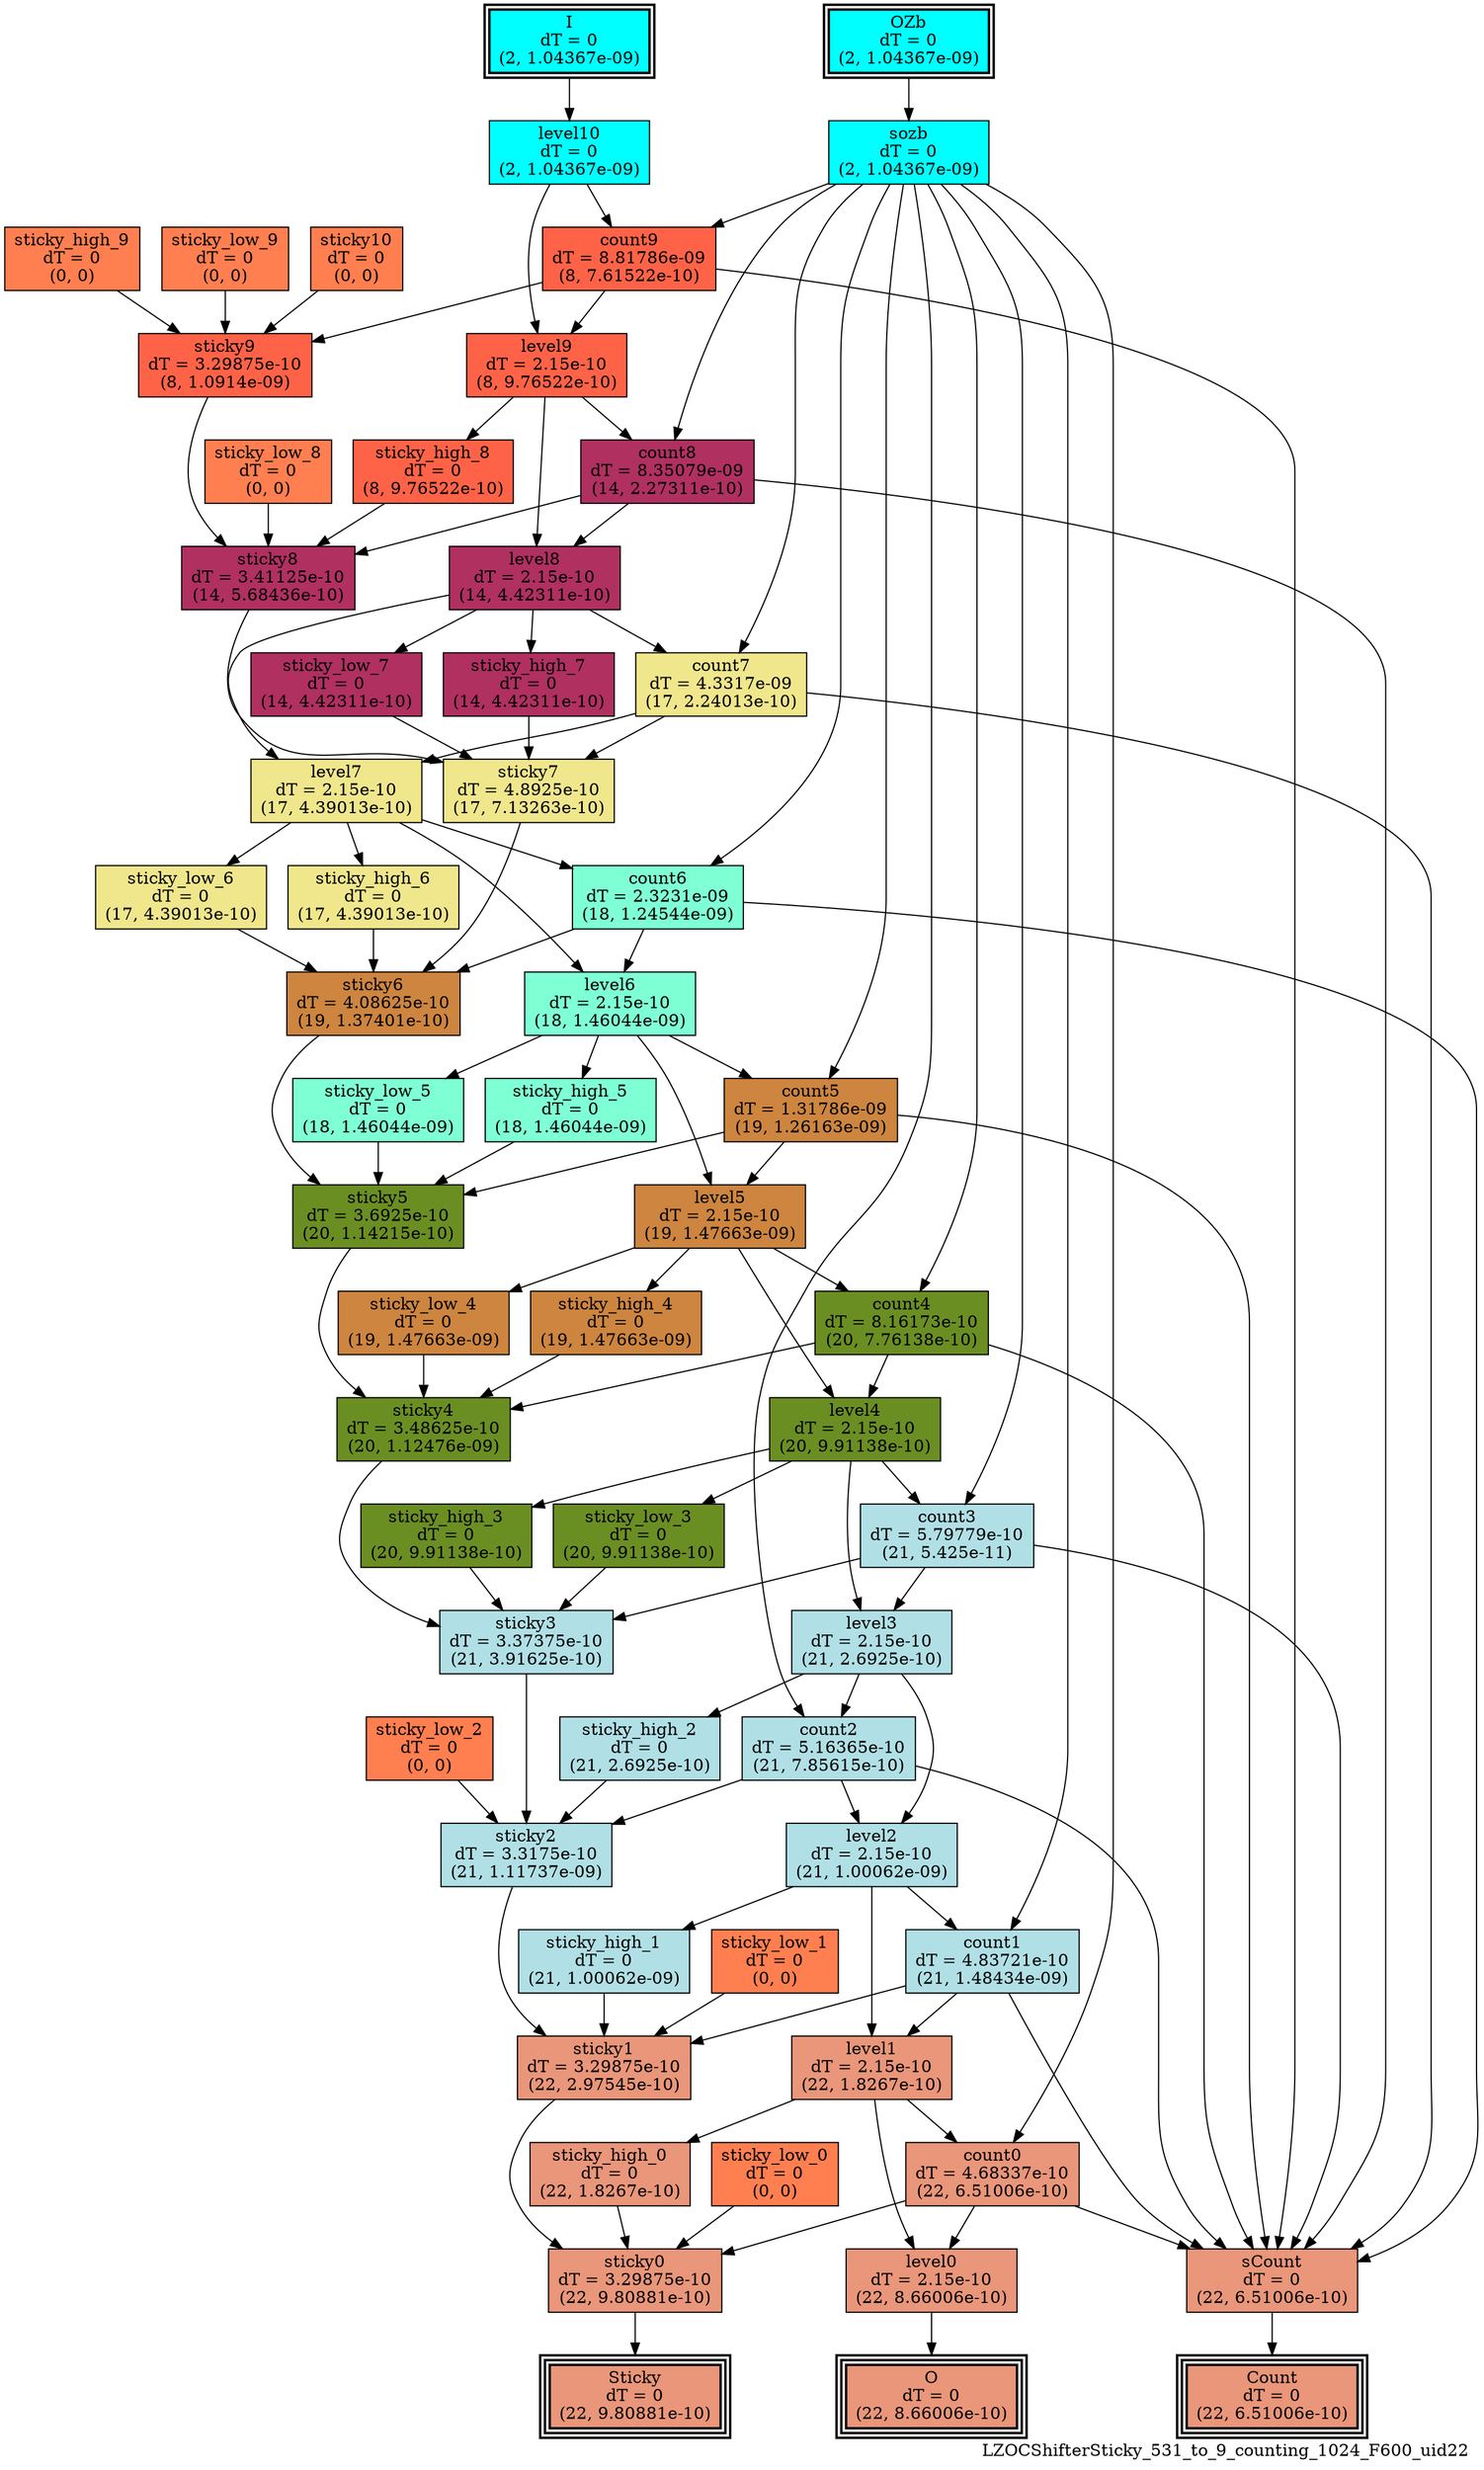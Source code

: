 digraph LZOCShifterSticky_531_to_9_counting_1024_F600_uid22
{
	//graph drawing options
	label=LZOCShifterSticky_531_to_9_counting_1024_F600_uid22;
	labelloc=bottom;
	labeljust=right;
	ratio=auto;
	nodesep=0.25;
	ranksep=0.5;

	//input/output signals of operator LZOCShifterSticky_531_to_9_counting_1024_F600_uid22
	I__LZOCShifterSticky_531_to_9_counting_1024_F600_uid22 [ label="I\ndT = 0\n(2, 1.04367e-09)", shape=box, color=black, style="bold, filled", fillcolor=cyan, peripheries=2 ];
	OZb__LZOCShifterSticky_531_to_9_counting_1024_F600_uid22 [ label="OZb\ndT = 0\n(2, 1.04367e-09)", shape=box, color=black, style="bold, filled", fillcolor=cyan, peripheries=2 ];
	Count__LZOCShifterSticky_531_to_9_counting_1024_F600_uid22 [ label="Count\ndT = 0\n(22, 6.51006e-10)", shape=box, color=black, style="bold, filled", fillcolor=darksalmon, peripheries=3 ];
	O__LZOCShifterSticky_531_to_9_counting_1024_F600_uid22 [ label="O\ndT = 0\n(22, 8.66006e-10)", shape=box, color=black, style="bold, filled", fillcolor=darksalmon, peripheries=3 ];
	Sticky__LZOCShifterSticky_531_to_9_counting_1024_F600_uid22 [ label="Sticky\ndT = 0\n(22, 9.80881e-10)", shape=box, color=black, style="bold, filled", fillcolor=darksalmon, peripheries=3 ];
	{rank=same I__LZOCShifterSticky_531_to_9_counting_1024_F600_uid22, OZb__LZOCShifterSticky_531_to_9_counting_1024_F600_uid22};
	{rank=same Count__LZOCShifterSticky_531_to_9_counting_1024_F600_uid22, O__LZOCShifterSticky_531_to_9_counting_1024_F600_uid22, Sticky__LZOCShifterSticky_531_to_9_counting_1024_F600_uid22};
	//internal signals of operator LZOCShifterSticky_531_to_9_counting_1024_F600_uid22
	level10__LZOCShifterSticky_531_to_9_counting_1024_F600_uid22 [ label="level10\ndT = 0\n(2, 1.04367e-09)", shape=box, color=black, style=filled, fillcolor=cyan, peripheries=1 ];
	sozb__LZOCShifterSticky_531_to_9_counting_1024_F600_uid22 [ label="sozb\ndT = 0\n(2, 1.04367e-09)", shape=box, color=black, style=filled, fillcolor=cyan, peripheries=1 ];
	sticky10__LZOCShifterSticky_531_to_9_counting_1024_F600_uid22 [ label="sticky10\ndT = 0\n(0, 0)", shape=box, color=black, style=filled, fillcolor=coral, peripheries=1 ];
	count9__LZOCShifterSticky_531_to_9_counting_1024_F600_uid22 [ label="count9\ndT = 8.81786e-09\n(8, 7.61522e-10)", shape=box, color=black, style=filled, fillcolor=tomato, peripheries=1 ];
	level9__LZOCShifterSticky_531_to_9_counting_1024_F600_uid22 [ label="level9\ndT = 2.15e-10\n(8, 9.76522e-10)", shape=box, color=black, style=filled, fillcolor=tomato, peripheries=1 ];
	sticky_high_9__LZOCShifterSticky_531_to_9_counting_1024_F600_uid22 [ label="sticky_high_9\ndT = 0\n(0, 0)", shape=box, color=black, style=filled, fillcolor=coral, peripheries=1 ];
	sticky_low_9__LZOCShifterSticky_531_to_9_counting_1024_F600_uid22 [ label="sticky_low_9\ndT = 0\n(0, 0)", shape=box, color=black, style=filled, fillcolor=coral, peripheries=1 ];
	sticky9__LZOCShifterSticky_531_to_9_counting_1024_F600_uid22 [ label="sticky9\ndT = 3.29875e-10\n(8, 1.0914e-09)", shape=box, color=black, style=filled, fillcolor=tomato, peripheries=1 ];
	count8__LZOCShifterSticky_531_to_9_counting_1024_F600_uid22 [ label="count8\ndT = 8.35079e-09\n(14, 2.27311e-10)", shape=box, color=black, style=filled, fillcolor=maroon, peripheries=1 ];
	level8__LZOCShifterSticky_531_to_9_counting_1024_F600_uid22 [ label="level8\ndT = 2.15e-10\n(14, 4.42311e-10)", shape=box, color=black, style=filled, fillcolor=maroon, peripheries=1 ];
	sticky_high_8__LZOCShifterSticky_531_to_9_counting_1024_F600_uid22 [ label="sticky_high_8\ndT = 0\n(8, 9.76522e-10)", shape=box, color=black, style=filled, fillcolor=tomato, peripheries=1 ];
	sticky_low_8__LZOCShifterSticky_531_to_9_counting_1024_F600_uid22 [ label="sticky_low_8\ndT = 0\n(0, 0)", shape=box, color=black, style=filled, fillcolor=coral, peripheries=1 ];
	sticky8__LZOCShifterSticky_531_to_9_counting_1024_F600_uid22 [ label="sticky8\ndT = 3.41125e-10\n(14, 5.68436e-10)", shape=box, color=black, style=filled, fillcolor=maroon, peripheries=1 ];
	count7__LZOCShifterSticky_531_to_9_counting_1024_F600_uid22 [ label="count7\ndT = 4.3317e-09\n(17, 2.24013e-10)", shape=box, color=black, style=filled, fillcolor=khaki, peripheries=1 ];
	level7__LZOCShifterSticky_531_to_9_counting_1024_F600_uid22 [ label="level7\ndT = 2.15e-10\n(17, 4.39013e-10)", shape=box, color=black, style=filled, fillcolor=khaki, peripheries=1 ];
	sticky_high_7__LZOCShifterSticky_531_to_9_counting_1024_F600_uid22 [ label="sticky_high_7\ndT = 0\n(14, 4.42311e-10)", shape=box, color=black, style=filled, fillcolor=maroon, peripheries=1 ];
	sticky_low_7__LZOCShifterSticky_531_to_9_counting_1024_F600_uid22 [ label="sticky_low_7\ndT = 0\n(14, 4.42311e-10)", shape=box, color=black, style=filled, fillcolor=maroon, peripheries=1 ];
	sticky7__LZOCShifterSticky_531_to_9_counting_1024_F600_uid22 [ label="sticky7\ndT = 4.8925e-10\n(17, 7.13263e-10)", shape=box, color=black, style=filled, fillcolor=khaki, peripheries=1 ];
	count6__LZOCShifterSticky_531_to_9_counting_1024_F600_uid22 [ label="count6\ndT = 2.3231e-09\n(18, 1.24544e-09)", shape=box, color=black, style=filled, fillcolor=aquamarine, peripheries=1 ];
	level6__LZOCShifterSticky_531_to_9_counting_1024_F600_uid22 [ label="level6\ndT = 2.15e-10\n(18, 1.46044e-09)", shape=box, color=black, style=filled, fillcolor=aquamarine, peripheries=1 ];
	sticky_high_6__LZOCShifterSticky_531_to_9_counting_1024_F600_uid22 [ label="sticky_high_6\ndT = 0\n(17, 4.39013e-10)", shape=box, color=black, style=filled, fillcolor=khaki, peripheries=1 ];
	sticky_low_6__LZOCShifterSticky_531_to_9_counting_1024_F600_uid22 [ label="sticky_low_6\ndT = 0\n(17, 4.39013e-10)", shape=box, color=black, style=filled, fillcolor=khaki, peripheries=1 ];
	sticky6__LZOCShifterSticky_531_to_9_counting_1024_F600_uid22 [ label="sticky6\ndT = 4.08625e-10\n(19, 1.37401e-10)", shape=box, color=black, style=filled, fillcolor=peru, peripheries=1 ];
	count5__LZOCShifterSticky_531_to_9_counting_1024_F600_uid22 [ label="count5\ndT = 1.31786e-09\n(19, 1.26163e-09)", shape=box, color=black, style=filled, fillcolor=peru, peripheries=1 ];
	level5__LZOCShifterSticky_531_to_9_counting_1024_F600_uid22 [ label="level5\ndT = 2.15e-10\n(19, 1.47663e-09)", shape=box, color=black, style=filled, fillcolor=peru, peripheries=1 ];
	sticky_high_5__LZOCShifterSticky_531_to_9_counting_1024_F600_uid22 [ label="sticky_high_5\ndT = 0\n(18, 1.46044e-09)", shape=box, color=black, style=filled, fillcolor=aquamarine, peripheries=1 ];
	sticky_low_5__LZOCShifterSticky_531_to_9_counting_1024_F600_uid22 [ label="sticky_low_5\ndT = 0\n(18, 1.46044e-09)", shape=box, color=black, style=filled, fillcolor=aquamarine, peripheries=1 ];
	sticky5__LZOCShifterSticky_531_to_9_counting_1024_F600_uid22 [ label="sticky5\ndT = 3.6925e-10\n(20, 1.14215e-10)", shape=box, color=black, style=filled, fillcolor=olivedrab, peripheries=1 ];
	count4__LZOCShifterSticky_531_to_9_counting_1024_F600_uid22 [ label="count4\ndT = 8.16173e-10\n(20, 7.76138e-10)", shape=box, color=black, style=filled, fillcolor=olivedrab, peripheries=1 ];
	level4__LZOCShifterSticky_531_to_9_counting_1024_F600_uid22 [ label="level4\ndT = 2.15e-10\n(20, 9.91138e-10)", shape=box, color=black, style=filled, fillcolor=olivedrab, peripheries=1 ];
	sticky_high_4__LZOCShifterSticky_531_to_9_counting_1024_F600_uid22 [ label="sticky_high_4\ndT = 0\n(19, 1.47663e-09)", shape=box, color=black, style=filled, fillcolor=peru, peripheries=1 ];
	sticky_low_4__LZOCShifterSticky_531_to_9_counting_1024_F600_uid22 [ label="sticky_low_4\ndT = 0\n(19, 1.47663e-09)", shape=box, color=black, style=filled, fillcolor=peru, peripheries=1 ];
	sticky4__LZOCShifterSticky_531_to_9_counting_1024_F600_uid22 [ label="sticky4\ndT = 3.48625e-10\n(20, 1.12476e-09)", shape=box, color=black, style=filled, fillcolor=olivedrab, peripheries=1 ];
	count3__LZOCShifterSticky_531_to_9_counting_1024_F600_uid22 [ label="count3\ndT = 5.79779e-10\n(21, 5.425e-11)", shape=box, color=black, style=filled, fillcolor=powderblue, peripheries=1 ];
	level3__LZOCShifterSticky_531_to_9_counting_1024_F600_uid22 [ label="level3\ndT = 2.15e-10\n(21, 2.6925e-10)", shape=box, color=black, style=filled, fillcolor=powderblue, peripheries=1 ];
	sticky_high_3__LZOCShifterSticky_531_to_9_counting_1024_F600_uid22 [ label="sticky_high_3\ndT = 0\n(20, 9.91138e-10)", shape=box, color=black, style=filled, fillcolor=olivedrab, peripheries=1 ];
	sticky_low_3__LZOCShifterSticky_531_to_9_counting_1024_F600_uid22 [ label="sticky_low_3\ndT = 0\n(20, 9.91138e-10)", shape=box, color=black, style=filled, fillcolor=olivedrab, peripheries=1 ];
	sticky3__LZOCShifterSticky_531_to_9_counting_1024_F600_uid22 [ label="sticky3\ndT = 3.37375e-10\n(21, 3.91625e-10)", shape=box, color=black, style=filled, fillcolor=powderblue, peripheries=1 ];
	count2__LZOCShifterSticky_531_to_9_counting_1024_F600_uid22 [ label="count2\ndT = 5.16365e-10\n(21, 7.85615e-10)", shape=box, color=black, style=filled, fillcolor=powderblue, peripheries=1 ];
	level2__LZOCShifterSticky_531_to_9_counting_1024_F600_uid22 [ label="level2\ndT = 2.15e-10\n(21, 1.00062e-09)", shape=box, color=black, style=filled, fillcolor=powderblue, peripheries=1 ];
	sticky_high_2__LZOCShifterSticky_531_to_9_counting_1024_F600_uid22 [ label="sticky_high_2\ndT = 0\n(21, 2.6925e-10)", shape=box, color=black, style=filled, fillcolor=powderblue, peripheries=1 ];
	sticky_low_2__LZOCShifterSticky_531_to_9_counting_1024_F600_uid22 [ label="sticky_low_2\ndT = 0\n(0, 0)", shape=box, color=black, style=filled, fillcolor=coral, peripheries=1 ];
	sticky2__LZOCShifterSticky_531_to_9_counting_1024_F600_uid22 [ label="sticky2\ndT = 3.3175e-10\n(21, 1.11737e-09)", shape=box, color=black, style=filled, fillcolor=powderblue, peripheries=1 ];
	count1__LZOCShifterSticky_531_to_9_counting_1024_F600_uid22 [ label="count1\ndT = 4.83721e-10\n(21, 1.48434e-09)", shape=box, color=black, style=filled, fillcolor=powderblue, peripheries=1 ];
	level1__LZOCShifterSticky_531_to_9_counting_1024_F600_uid22 [ label="level1\ndT = 2.15e-10\n(22, 1.8267e-10)", shape=box, color=black, style=filled, fillcolor=darksalmon, peripheries=1 ];
	sticky_high_1__LZOCShifterSticky_531_to_9_counting_1024_F600_uid22 [ label="sticky_high_1\ndT = 0\n(21, 1.00062e-09)", shape=box, color=black, style=filled, fillcolor=powderblue, peripheries=1 ];
	sticky_low_1__LZOCShifterSticky_531_to_9_counting_1024_F600_uid22 [ label="sticky_low_1\ndT = 0\n(0, 0)", shape=box, color=black, style=filled, fillcolor=coral, peripheries=1 ];
	sticky1__LZOCShifterSticky_531_to_9_counting_1024_F600_uid22 [ label="sticky1\ndT = 3.29875e-10\n(22, 2.97545e-10)", shape=box, color=black, style=filled, fillcolor=darksalmon, peripheries=1 ];
	count0__LZOCShifterSticky_531_to_9_counting_1024_F600_uid22 [ label="count0\ndT = 4.68337e-10\n(22, 6.51006e-10)", shape=box, color=black, style=filled, fillcolor=darksalmon, peripheries=1 ];
	level0__LZOCShifterSticky_531_to_9_counting_1024_F600_uid22 [ label="level0\ndT = 2.15e-10\n(22, 8.66006e-10)", shape=box, color=black, style=filled, fillcolor=darksalmon, peripheries=1 ];
	sticky_high_0__LZOCShifterSticky_531_to_9_counting_1024_F600_uid22 [ label="sticky_high_0\ndT = 0\n(22, 1.8267e-10)", shape=box, color=black, style=filled, fillcolor=darksalmon, peripheries=1 ];
	sticky_low_0__LZOCShifterSticky_531_to_9_counting_1024_F600_uid22 [ label="sticky_low_0\ndT = 0\n(0, 0)", shape=box, color=black, style=filled, fillcolor=coral, peripheries=1 ];
	sticky0__LZOCShifterSticky_531_to_9_counting_1024_F600_uid22 [ label="sticky0\ndT = 3.29875e-10\n(22, 9.80881e-10)", shape=box, color=black, style=filled, fillcolor=darksalmon, peripheries=1 ];
	sCount__LZOCShifterSticky_531_to_9_counting_1024_F600_uid22 [ label="sCount\ndT = 0\n(22, 6.51006e-10)", shape=box, color=black, style=filled, fillcolor=darksalmon, peripheries=1 ];

	//subcomponents of operator LZOCShifterSticky_531_to_9_counting_1024_F600_uid22

	//input and internal signal connections of operator LZOCShifterSticky_531_to_9_counting_1024_F600_uid22
	I__LZOCShifterSticky_531_to_9_counting_1024_F600_uid22 -> level10__LZOCShifterSticky_531_to_9_counting_1024_F600_uid22 [ arrowhead=normal, arrowsize=1.0, arrowtail=normal, color=black, dir=forward  ];
	OZb__LZOCShifterSticky_531_to_9_counting_1024_F600_uid22 -> sozb__LZOCShifterSticky_531_to_9_counting_1024_F600_uid22 [ arrowhead=normal, arrowsize=1.0, arrowtail=normal, color=black, dir=forward  ];
	level10__LZOCShifterSticky_531_to_9_counting_1024_F600_uid22 -> count9__LZOCShifterSticky_531_to_9_counting_1024_F600_uid22 [ arrowhead=normal, arrowsize=1.0, arrowtail=normal, color=black, dir=forward  ];
	level10__LZOCShifterSticky_531_to_9_counting_1024_F600_uid22 -> level9__LZOCShifterSticky_531_to_9_counting_1024_F600_uid22 [ arrowhead=normal, arrowsize=1.0, arrowtail=normal, color=black, dir=forward  ];
	sozb__LZOCShifterSticky_531_to_9_counting_1024_F600_uid22 -> count9__LZOCShifterSticky_531_to_9_counting_1024_F600_uid22 [ arrowhead=normal, arrowsize=1.0, arrowtail=normal, color=black, dir=forward  ];
	sozb__LZOCShifterSticky_531_to_9_counting_1024_F600_uid22 -> count8__LZOCShifterSticky_531_to_9_counting_1024_F600_uid22 [ arrowhead=normal, arrowsize=1.0, arrowtail=normal, color=black, dir=forward  ];
	sozb__LZOCShifterSticky_531_to_9_counting_1024_F600_uid22 -> count7__LZOCShifterSticky_531_to_9_counting_1024_F600_uid22 [ arrowhead=normal, arrowsize=1.0, arrowtail=normal, color=black, dir=forward  ];
	sozb__LZOCShifterSticky_531_to_9_counting_1024_F600_uid22 -> count6__LZOCShifterSticky_531_to_9_counting_1024_F600_uid22 [ arrowhead=normal, arrowsize=1.0, arrowtail=normal, color=black, dir=forward  ];
	sozb__LZOCShifterSticky_531_to_9_counting_1024_F600_uid22 -> count5__LZOCShifterSticky_531_to_9_counting_1024_F600_uid22 [ arrowhead=normal, arrowsize=1.0, arrowtail=normal, color=black, dir=forward  ];
	sozb__LZOCShifterSticky_531_to_9_counting_1024_F600_uid22 -> count4__LZOCShifterSticky_531_to_9_counting_1024_F600_uid22 [ arrowhead=normal, arrowsize=1.0, arrowtail=normal, color=black, dir=forward  ];
	sozb__LZOCShifterSticky_531_to_9_counting_1024_F600_uid22 -> count3__LZOCShifterSticky_531_to_9_counting_1024_F600_uid22 [ arrowhead=normal, arrowsize=1.0, arrowtail=normal, color=black, dir=forward  ];
	sozb__LZOCShifterSticky_531_to_9_counting_1024_F600_uid22 -> count2__LZOCShifterSticky_531_to_9_counting_1024_F600_uid22 [ arrowhead=normal, arrowsize=1.0, arrowtail=normal, color=black, dir=forward  ];
	sozb__LZOCShifterSticky_531_to_9_counting_1024_F600_uid22 -> count1__LZOCShifterSticky_531_to_9_counting_1024_F600_uid22 [ arrowhead=normal, arrowsize=1.0, arrowtail=normal, color=black, dir=forward  ];
	sozb__LZOCShifterSticky_531_to_9_counting_1024_F600_uid22 -> count0__LZOCShifterSticky_531_to_9_counting_1024_F600_uid22 [ arrowhead=normal, arrowsize=1.0, arrowtail=normal, color=black, dir=forward  ];
	sticky10__LZOCShifterSticky_531_to_9_counting_1024_F600_uid22 -> sticky9__LZOCShifterSticky_531_to_9_counting_1024_F600_uid22 [ arrowhead=normal, arrowsize=1.0, arrowtail=normal, color=black, dir=forward  ];
	count9__LZOCShifterSticky_531_to_9_counting_1024_F600_uid22 -> level9__LZOCShifterSticky_531_to_9_counting_1024_F600_uid22 [ arrowhead=normal, arrowsize=1.0, arrowtail=normal, color=black, dir=forward  ];
	count9__LZOCShifterSticky_531_to_9_counting_1024_F600_uid22 -> sticky9__LZOCShifterSticky_531_to_9_counting_1024_F600_uid22 [ arrowhead=normal, arrowsize=1.0, arrowtail=normal, color=black, dir=forward  ];
	count9__LZOCShifterSticky_531_to_9_counting_1024_F600_uid22 -> sCount__LZOCShifterSticky_531_to_9_counting_1024_F600_uid22 [ arrowhead=normal, arrowsize=1.0, arrowtail=normal, color=black, dir=forward  ];
	level9__LZOCShifterSticky_531_to_9_counting_1024_F600_uid22 -> count8__LZOCShifterSticky_531_to_9_counting_1024_F600_uid22 [ arrowhead=normal, arrowsize=1.0, arrowtail=normal, color=black, dir=forward  ];
	level9__LZOCShifterSticky_531_to_9_counting_1024_F600_uid22 -> level8__LZOCShifterSticky_531_to_9_counting_1024_F600_uid22 [ arrowhead=normal, arrowsize=1.0, arrowtail=normal, color=black, dir=forward  ];
	level9__LZOCShifterSticky_531_to_9_counting_1024_F600_uid22 -> sticky_high_8__LZOCShifterSticky_531_to_9_counting_1024_F600_uid22 [ arrowhead=normal, arrowsize=1.0, arrowtail=normal, color=black, dir=forward  ];
	sticky_high_9__LZOCShifterSticky_531_to_9_counting_1024_F600_uid22 -> sticky9__LZOCShifterSticky_531_to_9_counting_1024_F600_uid22 [ arrowhead=normal, arrowsize=1.0, arrowtail=normal, color=black, dir=forward  ];
	sticky_low_9__LZOCShifterSticky_531_to_9_counting_1024_F600_uid22 -> sticky9__LZOCShifterSticky_531_to_9_counting_1024_F600_uid22 [ arrowhead=normal, arrowsize=1.0, arrowtail=normal, color=black, dir=forward  ];
	sticky9__LZOCShifterSticky_531_to_9_counting_1024_F600_uid22 -> sticky8__LZOCShifterSticky_531_to_9_counting_1024_F600_uid22 [ arrowhead=normal, arrowsize=1.0, arrowtail=normal, color=black, dir=forward  ];
	count8__LZOCShifterSticky_531_to_9_counting_1024_F600_uid22 -> level8__LZOCShifterSticky_531_to_9_counting_1024_F600_uid22 [ arrowhead=normal, arrowsize=1.0, arrowtail=normal, color=black, dir=forward  ];
	count8__LZOCShifterSticky_531_to_9_counting_1024_F600_uid22 -> sticky8__LZOCShifterSticky_531_to_9_counting_1024_F600_uid22 [ arrowhead=normal, arrowsize=1.0, arrowtail=normal, color=black, dir=forward  ];
	count8__LZOCShifterSticky_531_to_9_counting_1024_F600_uid22 -> sCount__LZOCShifterSticky_531_to_9_counting_1024_F600_uid22 [ arrowhead=normal, arrowsize=1.0, arrowtail=normal, color=black, dir=forward  ];
	level8__LZOCShifterSticky_531_to_9_counting_1024_F600_uid22 -> count7__LZOCShifterSticky_531_to_9_counting_1024_F600_uid22 [ arrowhead=normal, arrowsize=1.0, arrowtail=normal, color=black, dir=forward  ];
	level8__LZOCShifterSticky_531_to_9_counting_1024_F600_uid22 -> level7__LZOCShifterSticky_531_to_9_counting_1024_F600_uid22 [ arrowhead=normal, arrowsize=1.0, arrowtail=normal, color=black, dir=forward  ];
	level8__LZOCShifterSticky_531_to_9_counting_1024_F600_uid22 -> sticky_high_7__LZOCShifterSticky_531_to_9_counting_1024_F600_uid22 [ arrowhead=normal, arrowsize=1.0, arrowtail=normal, color=black, dir=forward  ];
	level8__LZOCShifterSticky_531_to_9_counting_1024_F600_uid22 -> sticky_low_7__LZOCShifterSticky_531_to_9_counting_1024_F600_uid22 [ arrowhead=normal, arrowsize=1.0, arrowtail=normal, color=black, dir=forward  ];
	sticky_high_8__LZOCShifterSticky_531_to_9_counting_1024_F600_uid22 -> sticky8__LZOCShifterSticky_531_to_9_counting_1024_F600_uid22 [ arrowhead=normal, arrowsize=1.0, arrowtail=normal, color=black, dir=forward  ];
	sticky_low_8__LZOCShifterSticky_531_to_9_counting_1024_F600_uid22 -> sticky8__LZOCShifterSticky_531_to_9_counting_1024_F600_uid22 [ arrowhead=normal, arrowsize=1.0, arrowtail=normal, color=black, dir=forward  ];
	sticky8__LZOCShifterSticky_531_to_9_counting_1024_F600_uid22 -> sticky7__LZOCShifterSticky_531_to_9_counting_1024_F600_uid22 [ arrowhead=normal, arrowsize=1.0, arrowtail=normal, color=black, dir=forward  ];
	count7__LZOCShifterSticky_531_to_9_counting_1024_F600_uid22 -> level7__LZOCShifterSticky_531_to_9_counting_1024_F600_uid22 [ arrowhead=normal, arrowsize=1.0, arrowtail=normal, color=black, dir=forward  ];
	count7__LZOCShifterSticky_531_to_9_counting_1024_F600_uid22 -> sticky7__LZOCShifterSticky_531_to_9_counting_1024_F600_uid22 [ arrowhead=normal, arrowsize=1.0, arrowtail=normal, color=black, dir=forward  ];
	count7__LZOCShifterSticky_531_to_9_counting_1024_F600_uid22 -> sCount__LZOCShifterSticky_531_to_9_counting_1024_F600_uid22 [ arrowhead=normal, arrowsize=1.0, arrowtail=normal, color=black, dir=forward  ];
	level7__LZOCShifterSticky_531_to_9_counting_1024_F600_uid22 -> count6__LZOCShifterSticky_531_to_9_counting_1024_F600_uid22 [ arrowhead=normal, arrowsize=1.0, arrowtail=normal, color=black, dir=forward  ];
	level7__LZOCShifterSticky_531_to_9_counting_1024_F600_uid22 -> level6__LZOCShifterSticky_531_to_9_counting_1024_F600_uid22 [ arrowhead=normal, arrowsize=1.0, arrowtail=normal, color=black, dir=forward  ];
	level7__LZOCShifterSticky_531_to_9_counting_1024_F600_uid22 -> sticky_high_6__LZOCShifterSticky_531_to_9_counting_1024_F600_uid22 [ arrowhead=normal, arrowsize=1.0, arrowtail=normal, color=black, dir=forward  ];
	level7__LZOCShifterSticky_531_to_9_counting_1024_F600_uid22 -> sticky_low_6__LZOCShifterSticky_531_to_9_counting_1024_F600_uid22 [ arrowhead=normal, arrowsize=1.0, arrowtail=normal, color=black, dir=forward  ];
	sticky_high_7__LZOCShifterSticky_531_to_9_counting_1024_F600_uid22 -> sticky7__LZOCShifterSticky_531_to_9_counting_1024_F600_uid22 [ arrowhead=normal, arrowsize=1.0, arrowtail=normal, color=black, dir=forward  ];
	sticky_low_7__LZOCShifterSticky_531_to_9_counting_1024_F600_uid22 -> sticky7__LZOCShifterSticky_531_to_9_counting_1024_F600_uid22 [ arrowhead=normal, arrowsize=1.0, arrowtail=normal, color=black, dir=forward  ];
	sticky7__LZOCShifterSticky_531_to_9_counting_1024_F600_uid22 -> sticky6__LZOCShifterSticky_531_to_9_counting_1024_F600_uid22 [ arrowhead=normal, arrowsize=1.0, arrowtail=normal, color=black, dir=forward  ];
	count6__LZOCShifterSticky_531_to_9_counting_1024_F600_uid22 -> level6__LZOCShifterSticky_531_to_9_counting_1024_F600_uid22 [ arrowhead=normal, arrowsize=1.0, arrowtail=normal, color=black, dir=forward  ];
	count6__LZOCShifterSticky_531_to_9_counting_1024_F600_uid22 -> sticky6__LZOCShifterSticky_531_to_9_counting_1024_F600_uid22 [ arrowhead=normal, arrowsize=1.0, arrowtail=normal, color=black, dir=forward  ];
	count6__LZOCShifterSticky_531_to_9_counting_1024_F600_uid22 -> sCount__LZOCShifterSticky_531_to_9_counting_1024_F600_uid22 [ arrowhead=normal, arrowsize=1.0, arrowtail=normal, color=black, dir=forward  ];
	level6__LZOCShifterSticky_531_to_9_counting_1024_F600_uid22 -> count5__LZOCShifterSticky_531_to_9_counting_1024_F600_uid22 [ arrowhead=normal, arrowsize=1.0, arrowtail=normal, color=black, dir=forward  ];
	level6__LZOCShifterSticky_531_to_9_counting_1024_F600_uid22 -> level5__LZOCShifterSticky_531_to_9_counting_1024_F600_uid22 [ arrowhead=normal, arrowsize=1.0, arrowtail=normal, color=black, dir=forward  ];
	level6__LZOCShifterSticky_531_to_9_counting_1024_F600_uid22 -> sticky_high_5__LZOCShifterSticky_531_to_9_counting_1024_F600_uid22 [ arrowhead=normal, arrowsize=1.0, arrowtail=normal, color=black, dir=forward  ];
	level6__LZOCShifterSticky_531_to_9_counting_1024_F600_uid22 -> sticky_low_5__LZOCShifterSticky_531_to_9_counting_1024_F600_uid22 [ arrowhead=normal, arrowsize=1.0, arrowtail=normal, color=black, dir=forward  ];
	sticky_high_6__LZOCShifterSticky_531_to_9_counting_1024_F600_uid22 -> sticky6__LZOCShifterSticky_531_to_9_counting_1024_F600_uid22 [ arrowhead=normal, arrowsize=1.0, arrowtail=normal, color=black, dir=forward  ];
	sticky_low_6__LZOCShifterSticky_531_to_9_counting_1024_F600_uid22 -> sticky6__LZOCShifterSticky_531_to_9_counting_1024_F600_uid22 [ arrowhead=normal, arrowsize=1.0, arrowtail=normal, color=black, dir=forward  ];
	sticky6__LZOCShifterSticky_531_to_9_counting_1024_F600_uid22 -> sticky5__LZOCShifterSticky_531_to_9_counting_1024_F600_uid22 [ arrowhead=normal, arrowsize=1.0, arrowtail=normal, color=black, dir=forward  ];
	count5__LZOCShifterSticky_531_to_9_counting_1024_F600_uid22 -> level5__LZOCShifterSticky_531_to_9_counting_1024_F600_uid22 [ arrowhead=normal, arrowsize=1.0, arrowtail=normal, color=black, dir=forward  ];
	count5__LZOCShifterSticky_531_to_9_counting_1024_F600_uid22 -> sticky5__LZOCShifterSticky_531_to_9_counting_1024_F600_uid22 [ arrowhead=normal, arrowsize=1.0, arrowtail=normal, color=black, dir=forward  ];
	count5__LZOCShifterSticky_531_to_9_counting_1024_F600_uid22 -> sCount__LZOCShifterSticky_531_to_9_counting_1024_F600_uid22 [ arrowhead=normal, arrowsize=1.0, arrowtail=normal, color=black, dir=forward  ];
	level5__LZOCShifterSticky_531_to_9_counting_1024_F600_uid22 -> count4__LZOCShifterSticky_531_to_9_counting_1024_F600_uid22 [ arrowhead=normal, arrowsize=1.0, arrowtail=normal, color=black, dir=forward  ];
	level5__LZOCShifterSticky_531_to_9_counting_1024_F600_uid22 -> level4__LZOCShifterSticky_531_to_9_counting_1024_F600_uid22 [ arrowhead=normal, arrowsize=1.0, arrowtail=normal, color=black, dir=forward  ];
	level5__LZOCShifterSticky_531_to_9_counting_1024_F600_uid22 -> sticky_high_4__LZOCShifterSticky_531_to_9_counting_1024_F600_uid22 [ arrowhead=normal, arrowsize=1.0, arrowtail=normal, color=black, dir=forward  ];
	level5__LZOCShifterSticky_531_to_9_counting_1024_F600_uid22 -> sticky_low_4__LZOCShifterSticky_531_to_9_counting_1024_F600_uid22 [ arrowhead=normal, arrowsize=1.0, arrowtail=normal, color=black, dir=forward  ];
	sticky_high_5__LZOCShifterSticky_531_to_9_counting_1024_F600_uid22 -> sticky5__LZOCShifterSticky_531_to_9_counting_1024_F600_uid22 [ arrowhead=normal, arrowsize=1.0, arrowtail=normal, color=black, dir=forward  ];
	sticky_low_5__LZOCShifterSticky_531_to_9_counting_1024_F600_uid22 -> sticky5__LZOCShifterSticky_531_to_9_counting_1024_F600_uid22 [ arrowhead=normal, arrowsize=1.0, arrowtail=normal, color=black, dir=forward  ];
	sticky5__LZOCShifterSticky_531_to_9_counting_1024_F600_uid22 -> sticky4__LZOCShifterSticky_531_to_9_counting_1024_F600_uid22 [ arrowhead=normal, arrowsize=1.0, arrowtail=normal, color=black, dir=forward  ];
	count4__LZOCShifterSticky_531_to_9_counting_1024_F600_uid22 -> level4__LZOCShifterSticky_531_to_9_counting_1024_F600_uid22 [ arrowhead=normal, arrowsize=1.0, arrowtail=normal, color=black, dir=forward  ];
	count4__LZOCShifterSticky_531_to_9_counting_1024_F600_uid22 -> sticky4__LZOCShifterSticky_531_to_9_counting_1024_F600_uid22 [ arrowhead=normal, arrowsize=1.0, arrowtail=normal, color=black, dir=forward  ];
	count4__LZOCShifterSticky_531_to_9_counting_1024_F600_uid22 -> sCount__LZOCShifterSticky_531_to_9_counting_1024_F600_uid22 [ arrowhead=normal, arrowsize=1.0, arrowtail=normal, color=black, dir=forward  ];
	level4__LZOCShifterSticky_531_to_9_counting_1024_F600_uid22 -> count3__LZOCShifterSticky_531_to_9_counting_1024_F600_uid22 [ arrowhead=normal, arrowsize=1.0, arrowtail=normal, color=black, dir=forward  ];
	level4__LZOCShifterSticky_531_to_9_counting_1024_F600_uid22 -> level3__LZOCShifterSticky_531_to_9_counting_1024_F600_uid22 [ arrowhead=normal, arrowsize=1.0, arrowtail=normal, color=black, dir=forward  ];
	level4__LZOCShifterSticky_531_to_9_counting_1024_F600_uid22 -> sticky_high_3__LZOCShifterSticky_531_to_9_counting_1024_F600_uid22 [ arrowhead=normal, arrowsize=1.0, arrowtail=normal, color=black, dir=forward  ];
	level4__LZOCShifterSticky_531_to_9_counting_1024_F600_uid22 -> sticky_low_3__LZOCShifterSticky_531_to_9_counting_1024_F600_uid22 [ arrowhead=normal, arrowsize=1.0, arrowtail=normal, color=black, dir=forward  ];
	sticky_high_4__LZOCShifterSticky_531_to_9_counting_1024_F600_uid22 -> sticky4__LZOCShifterSticky_531_to_9_counting_1024_F600_uid22 [ arrowhead=normal, arrowsize=1.0, arrowtail=normal, color=black, dir=forward  ];
	sticky_low_4__LZOCShifterSticky_531_to_9_counting_1024_F600_uid22 -> sticky4__LZOCShifterSticky_531_to_9_counting_1024_F600_uid22 [ arrowhead=normal, arrowsize=1.0, arrowtail=normal, color=black, dir=forward  ];
	sticky4__LZOCShifterSticky_531_to_9_counting_1024_F600_uid22 -> sticky3__LZOCShifterSticky_531_to_9_counting_1024_F600_uid22 [ arrowhead=normal, arrowsize=1.0, arrowtail=normal, color=black, dir=forward  ];
	count3__LZOCShifterSticky_531_to_9_counting_1024_F600_uid22 -> level3__LZOCShifterSticky_531_to_9_counting_1024_F600_uid22 [ arrowhead=normal, arrowsize=1.0, arrowtail=normal, color=black, dir=forward  ];
	count3__LZOCShifterSticky_531_to_9_counting_1024_F600_uid22 -> sticky3__LZOCShifterSticky_531_to_9_counting_1024_F600_uid22 [ arrowhead=normal, arrowsize=1.0, arrowtail=normal, color=black, dir=forward  ];
	count3__LZOCShifterSticky_531_to_9_counting_1024_F600_uid22 -> sCount__LZOCShifterSticky_531_to_9_counting_1024_F600_uid22 [ arrowhead=normal, arrowsize=1.0, arrowtail=normal, color=black, dir=forward  ];
	level3__LZOCShifterSticky_531_to_9_counting_1024_F600_uid22 -> count2__LZOCShifterSticky_531_to_9_counting_1024_F600_uid22 [ arrowhead=normal, arrowsize=1.0, arrowtail=normal, color=black, dir=forward  ];
	level3__LZOCShifterSticky_531_to_9_counting_1024_F600_uid22 -> level2__LZOCShifterSticky_531_to_9_counting_1024_F600_uid22 [ arrowhead=normal, arrowsize=1.0, arrowtail=normal, color=black, dir=forward  ];
	level3__LZOCShifterSticky_531_to_9_counting_1024_F600_uid22 -> sticky_high_2__LZOCShifterSticky_531_to_9_counting_1024_F600_uid22 [ arrowhead=normal, arrowsize=1.0, arrowtail=normal, color=black, dir=forward  ];
	sticky_high_3__LZOCShifterSticky_531_to_9_counting_1024_F600_uid22 -> sticky3__LZOCShifterSticky_531_to_9_counting_1024_F600_uid22 [ arrowhead=normal, arrowsize=1.0, arrowtail=normal, color=black, dir=forward  ];
	sticky_low_3__LZOCShifterSticky_531_to_9_counting_1024_F600_uid22 -> sticky3__LZOCShifterSticky_531_to_9_counting_1024_F600_uid22 [ arrowhead=normal, arrowsize=1.0, arrowtail=normal, color=black, dir=forward  ];
	sticky3__LZOCShifterSticky_531_to_9_counting_1024_F600_uid22 -> sticky2__LZOCShifterSticky_531_to_9_counting_1024_F600_uid22 [ arrowhead=normal, arrowsize=1.0, arrowtail=normal, color=black, dir=forward  ];
	count2__LZOCShifterSticky_531_to_9_counting_1024_F600_uid22 -> level2__LZOCShifterSticky_531_to_9_counting_1024_F600_uid22 [ arrowhead=normal, arrowsize=1.0, arrowtail=normal, color=black, dir=forward  ];
	count2__LZOCShifterSticky_531_to_9_counting_1024_F600_uid22 -> sticky2__LZOCShifterSticky_531_to_9_counting_1024_F600_uid22 [ arrowhead=normal, arrowsize=1.0, arrowtail=normal, color=black, dir=forward  ];
	count2__LZOCShifterSticky_531_to_9_counting_1024_F600_uid22 -> sCount__LZOCShifterSticky_531_to_9_counting_1024_F600_uid22 [ arrowhead=normal, arrowsize=1.0, arrowtail=normal, color=black, dir=forward  ];
	level2__LZOCShifterSticky_531_to_9_counting_1024_F600_uid22 -> count1__LZOCShifterSticky_531_to_9_counting_1024_F600_uid22 [ arrowhead=normal, arrowsize=1.0, arrowtail=normal, color=black, dir=forward  ];
	level2__LZOCShifterSticky_531_to_9_counting_1024_F600_uid22 -> level1__LZOCShifterSticky_531_to_9_counting_1024_F600_uid22 [ arrowhead=normal, arrowsize=1.0, arrowtail=normal, color=black, dir=forward  ];
	level2__LZOCShifterSticky_531_to_9_counting_1024_F600_uid22 -> sticky_high_1__LZOCShifterSticky_531_to_9_counting_1024_F600_uid22 [ arrowhead=normal, arrowsize=1.0, arrowtail=normal, color=black, dir=forward  ];
	sticky_high_2__LZOCShifterSticky_531_to_9_counting_1024_F600_uid22 -> sticky2__LZOCShifterSticky_531_to_9_counting_1024_F600_uid22 [ arrowhead=normal, arrowsize=1.0, arrowtail=normal, color=black, dir=forward  ];
	sticky_low_2__LZOCShifterSticky_531_to_9_counting_1024_F600_uid22 -> sticky2__LZOCShifterSticky_531_to_9_counting_1024_F600_uid22 [ arrowhead=normal, arrowsize=1.0, arrowtail=normal, color=black, dir=forward  ];
	sticky2__LZOCShifterSticky_531_to_9_counting_1024_F600_uid22 -> sticky1__LZOCShifterSticky_531_to_9_counting_1024_F600_uid22 [ arrowhead=normal, arrowsize=1.0, arrowtail=normal, color=black, dir=forward  ];
	count1__LZOCShifterSticky_531_to_9_counting_1024_F600_uid22 -> level1__LZOCShifterSticky_531_to_9_counting_1024_F600_uid22 [ arrowhead=normal, arrowsize=1.0, arrowtail=normal, color=black, dir=forward  ];
	count1__LZOCShifterSticky_531_to_9_counting_1024_F600_uid22 -> sticky1__LZOCShifterSticky_531_to_9_counting_1024_F600_uid22 [ arrowhead=normal, arrowsize=1.0, arrowtail=normal, color=black, dir=forward  ];
	count1__LZOCShifterSticky_531_to_9_counting_1024_F600_uid22 -> sCount__LZOCShifterSticky_531_to_9_counting_1024_F600_uid22 [ arrowhead=normal, arrowsize=1.0, arrowtail=normal, color=black, dir=forward  ];
	level1__LZOCShifterSticky_531_to_9_counting_1024_F600_uid22 -> count0__LZOCShifterSticky_531_to_9_counting_1024_F600_uid22 [ arrowhead=normal, arrowsize=1.0, arrowtail=normal, color=black, dir=forward  ];
	level1__LZOCShifterSticky_531_to_9_counting_1024_F600_uid22 -> level0__LZOCShifterSticky_531_to_9_counting_1024_F600_uid22 [ arrowhead=normal, arrowsize=1.0, arrowtail=normal, color=black, dir=forward  ];
	level1__LZOCShifterSticky_531_to_9_counting_1024_F600_uid22 -> sticky_high_0__LZOCShifterSticky_531_to_9_counting_1024_F600_uid22 [ arrowhead=normal, arrowsize=1.0, arrowtail=normal, color=black, dir=forward  ];
	sticky_high_1__LZOCShifterSticky_531_to_9_counting_1024_F600_uid22 -> sticky1__LZOCShifterSticky_531_to_9_counting_1024_F600_uid22 [ arrowhead=normal, arrowsize=1.0, arrowtail=normal, color=black, dir=forward  ];
	sticky_low_1__LZOCShifterSticky_531_to_9_counting_1024_F600_uid22 -> sticky1__LZOCShifterSticky_531_to_9_counting_1024_F600_uid22 [ arrowhead=normal, arrowsize=1.0, arrowtail=normal, color=black, dir=forward  ];
	sticky1__LZOCShifterSticky_531_to_9_counting_1024_F600_uid22 -> sticky0__LZOCShifterSticky_531_to_9_counting_1024_F600_uid22 [ arrowhead=normal, arrowsize=1.0, arrowtail=normal, color=black, dir=forward  ];
	count0__LZOCShifterSticky_531_to_9_counting_1024_F600_uid22 -> level0__LZOCShifterSticky_531_to_9_counting_1024_F600_uid22 [ arrowhead=normal, arrowsize=1.0, arrowtail=normal, color=black, dir=forward  ];
	count0__LZOCShifterSticky_531_to_9_counting_1024_F600_uid22 -> sticky0__LZOCShifterSticky_531_to_9_counting_1024_F600_uid22 [ arrowhead=normal, arrowsize=1.0, arrowtail=normal, color=black, dir=forward  ];
	count0__LZOCShifterSticky_531_to_9_counting_1024_F600_uid22 -> sCount__LZOCShifterSticky_531_to_9_counting_1024_F600_uid22 [ arrowhead=normal, arrowsize=1.0, arrowtail=normal, color=black, dir=forward  ];
	level0__LZOCShifterSticky_531_to_9_counting_1024_F600_uid22 -> O__LZOCShifterSticky_531_to_9_counting_1024_F600_uid22 [ arrowhead=normal, arrowsize=1.0, arrowtail=normal, color=black, dir=forward  ];
	sticky_high_0__LZOCShifterSticky_531_to_9_counting_1024_F600_uid22 -> sticky0__LZOCShifterSticky_531_to_9_counting_1024_F600_uid22 [ arrowhead=normal, arrowsize=1.0, arrowtail=normal, color=black, dir=forward  ];
	sticky_low_0__LZOCShifterSticky_531_to_9_counting_1024_F600_uid22 -> sticky0__LZOCShifterSticky_531_to_9_counting_1024_F600_uid22 [ arrowhead=normal, arrowsize=1.0, arrowtail=normal, color=black, dir=forward  ];
	sticky0__LZOCShifterSticky_531_to_9_counting_1024_F600_uid22 -> Sticky__LZOCShifterSticky_531_to_9_counting_1024_F600_uid22 [ arrowhead=normal, arrowsize=1.0, arrowtail=normal, color=black, dir=forward  ];
	sCount__LZOCShifterSticky_531_to_9_counting_1024_F600_uid22 -> Count__LZOCShifterSticky_531_to_9_counting_1024_F600_uid22 [ arrowhead=normal, arrowsize=1.0, arrowtail=normal, color=black, dir=forward  ];
}

